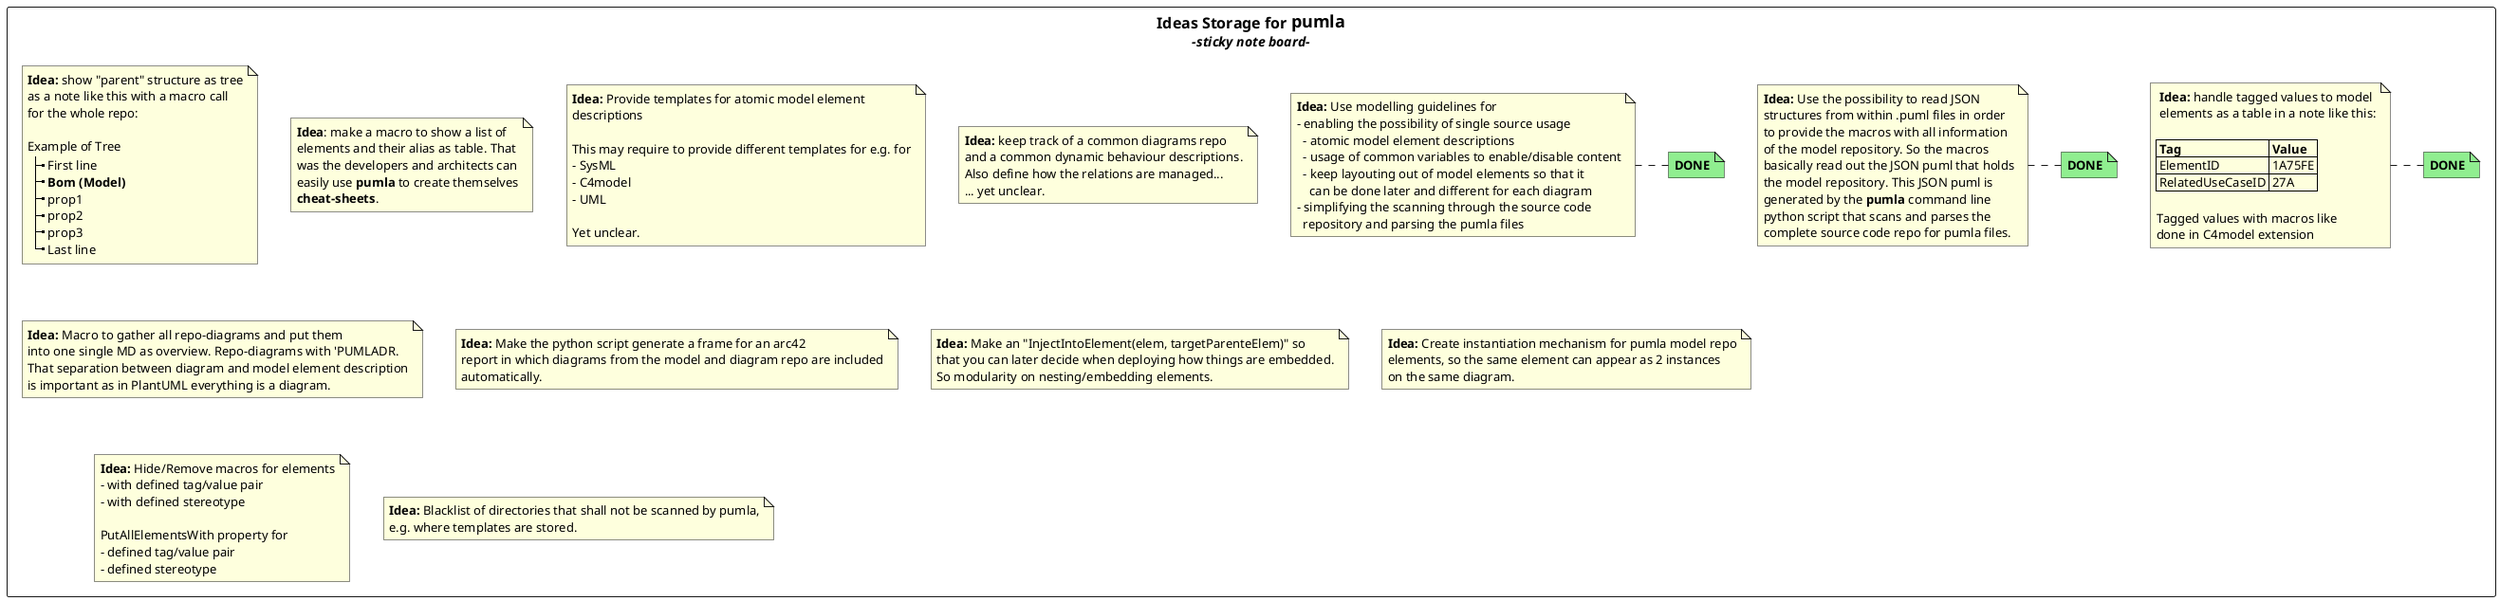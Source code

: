 @startuml



rectangle "== Ideas Storage for **pumla**\n <i>-sticky note board- " {

note as n1
   **Idea:** handle tagged values to model
   elements as a table in a note like this:

  |= Tag |= Value |
  | ElementID | 1A75FE |
  | RelatedUseCaseID | 27A |

  Tagged values with macros like
  done in C4model extension
end note

note right of n1 #back:lightGreen : **DONE**

note as n2
**Idea:** show "parent" structure as tree
as a note like this with a macro call
for the whole repo:

Example of Tree
|_ First line
|_ **Bom (Model)**
|_ prop1
|_ prop2
|_ prop3
|_ Last line
end note

note as n3
**Idea**: make a macro to show a list of
elements and their alias as table. That
was the developers and architects can
easily use **pumla** to create themselves
**cheat-sheets**.
end note

note as n4
**Idea:** Use the possibility to read JSON
structures from within .puml files in order
to provide the macros with all information
of the model repository. So the macros
basically read out the JSON puml that holds
the model repository. This JSON puml is
generated by the **pumla** command line
python script that scans and parses the
complete source code repo for pumla files.
end note

note right of n4 #back:lightGreen : **DONE**

note as n5
**Idea:** Use modelling guidelines for
- enabling the possibility of single source usage
  - atomic model element descriptions
  - usage of common variables to enable/disable content
  - keep layouting out of model elements so that it
    can be done later and different for each diagram
- simplifying the scanning through the source code
  repository and parsing the pumla files
end note

note right of n5 #back:lightGreen : **DONE**

note as n6
**Idea:** Provide templates for atomic model element
descriptions

This may require to provide different templates for e.g. for
- SysML
- C4model
- UML

Yet unclear.
end note

note as n7
**Idea:** keep track of a common diagrams repo
and a common dynamic behaviour descriptions.
Also define how the relations are managed...
... yet unclear.
end note

note as n8
**Idea:** Macro to gather all repo-diagrams and put them
into one single MD as overview. Repo-diagrams with 'PUMLADR.
That separation between diagram and model element description
is important as in PlantUML everything is a diagram.
end note

note as n9
**Idea:** Make the python script generate a frame for an arc42
report in which diagrams from the model and diagram repo are included
automatically.
end note

note as n10
**Idea:** Make an "InjectIntoElement(elem, targetParenteElem)" so
that you can later decide when deploying how things are embedded.
So modularity on nesting/embedding elements.
end note

note as n11
**Idea:** Create instantiation mechanism for pumla model repo
elements, so the same element can appear as 2 instances
on the same diagram.
end note

note as n12
**Idea:** Hide/Remove macros for elements
- with defined tag/value pair
- with defined stereotype

PutAllElementsWith property for
- defined tag/value pair
- defined stereotype
end note

note as n13
**Idea:** Blacklist of directories that shall not be scanned by pumla,
e.g. where templates are stored.
end note
}
@enduml